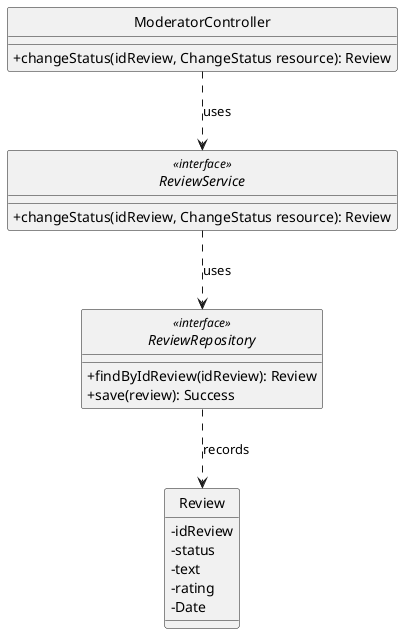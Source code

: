 @startuml
'https://plantuml.com/class-diagram



hide circle
skinparam classAttributeIconSize 0

class ModeratorController {
     +changeStatus(idReview, ChangeStatus resource): Review
}

interface ReviewService <<interface>> {
     +changeStatus(idReview, ChangeStatus resource): Review
}


interface ReviewRepository <<interface>>{
    +findByIdReview(idReview): Review
    +save(review): Success
}


class Review {
    - idReview
    - status
    - text
    - rating
    - Date
}

ModeratorController ..> ReviewService:uses
ReviewService ..> ReviewRepository: uses
ReviewRepository ..> Review: records



@enduml